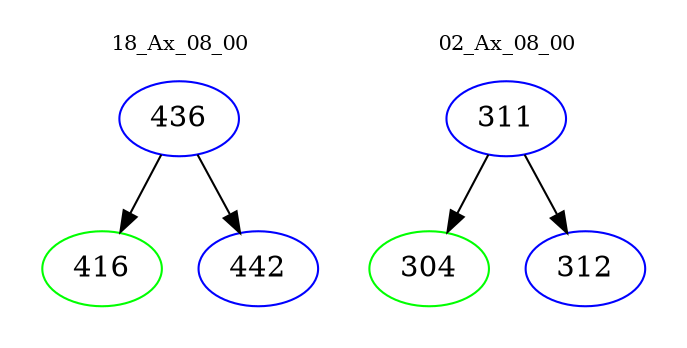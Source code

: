 digraph{
subgraph cluster_0 {
color = white
label = "18_Ax_08_00";
fontsize=10;
T0_436 [label="436", color="blue"]
T0_436 -> T0_416 [color="black"]
T0_416 [label="416", color="green"]
T0_436 -> T0_442 [color="black"]
T0_442 [label="442", color="blue"]
}
subgraph cluster_1 {
color = white
label = "02_Ax_08_00";
fontsize=10;
T1_311 [label="311", color="blue"]
T1_311 -> T1_304 [color="black"]
T1_304 [label="304", color="green"]
T1_311 -> T1_312 [color="black"]
T1_312 [label="312", color="blue"]
}
}

